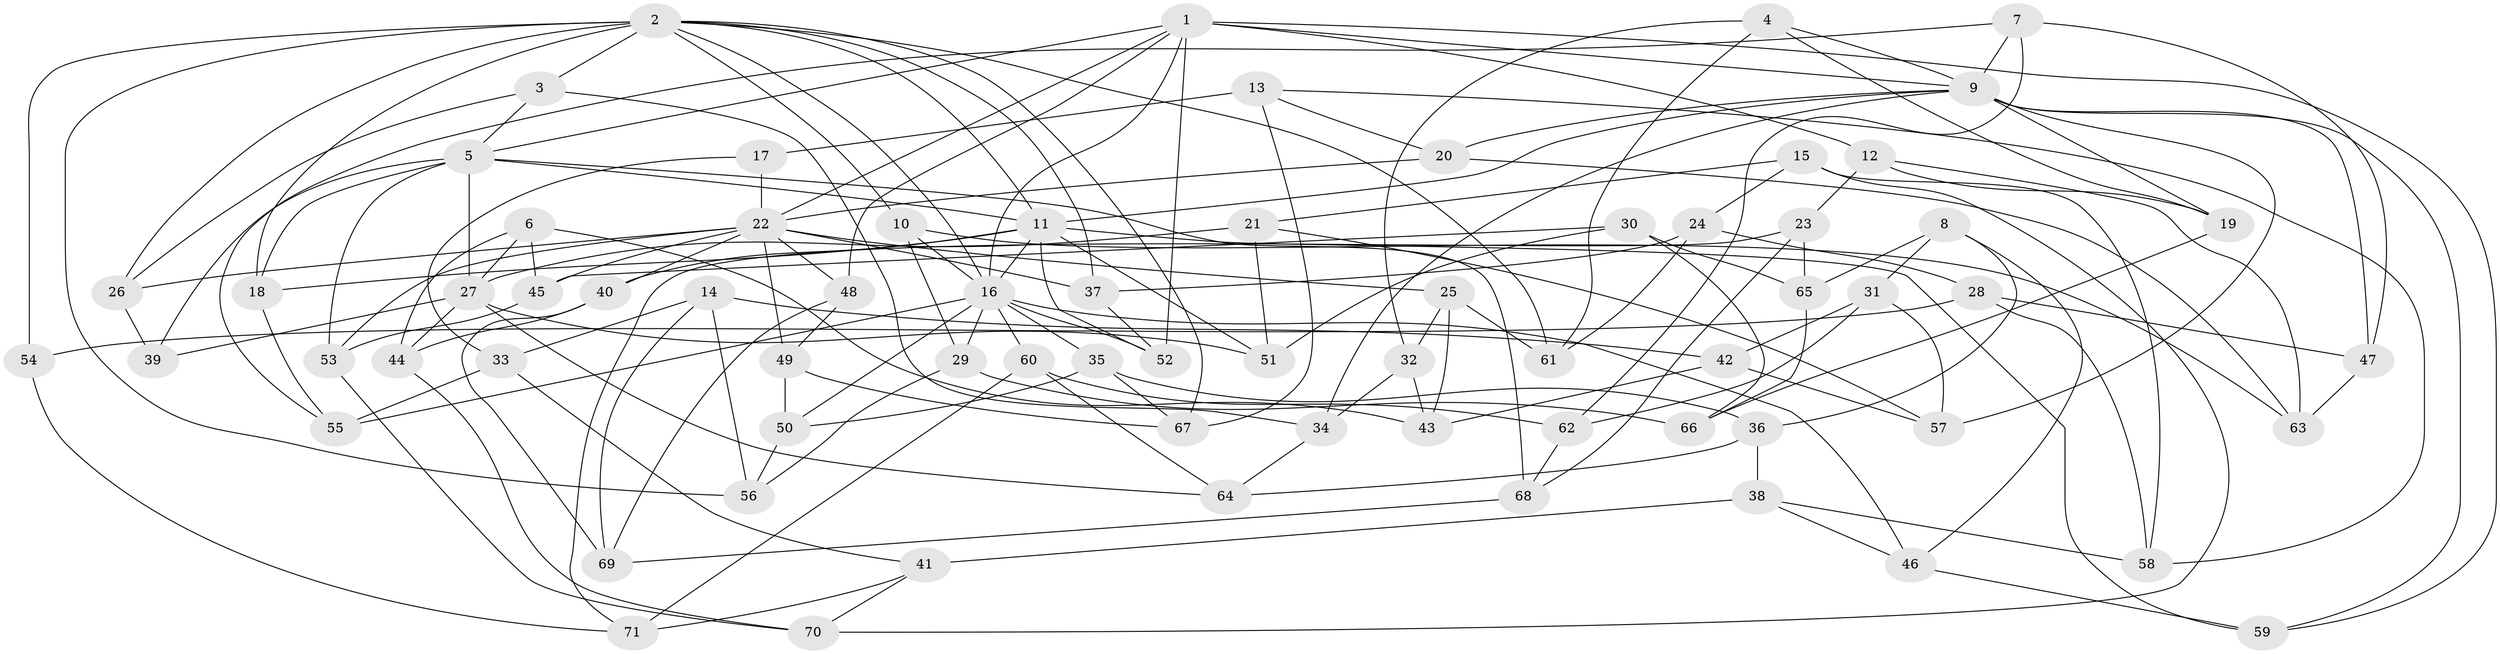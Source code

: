 // original degree distribution, {4: 1.0}
// Generated by graph-tools (version 1.1) at 2025/53/03/04/25 22:53:49]
// undirected, 71 vertices, 162 edges
graph export_dot {
  node [color=gray90,style=filled];
  1;
  2;
  3;
  4;
  5;
  6;
  7;
  8;
  9;
  10;
  11;
  12;
  13;
  14;
  15;
  16;
  17;
  18;
  19;
  20;
  21;
  22;
  23;
  24;
  25;
  26;
  27;
  28;
  29;
  30;
  31;
  32;
  33;
  34;
  35;
  36;
  37;
  38;
  39;
  40;
  41;
  42;
  43;
  44;
  45;
  46;
  47;
  48;
  49;
  50;
  51;
  52;
  53;
  54;
  55;
  56;
  57;
  58;
  59;
  60;
  61;
  62;
  63;
  64;
  65;
  66;
  67;
  68;
  69;
  70;
  71;
  1 -- 5 [weight=1.0];
  1 -- 9 [weight=1.0];
  1 -- 12 [weight=1.0];
  1 -- 16 [weight=1.0];
  1 -- 22 [weight=1.0];
  1 -- 48 [weight=1.0];
  1 -- 52 [weight=1.0];
  1 -- 59 [weight=1.0];
  2 -- 3 [weight=1.0];
  2 -- 10 [weight=1.0];
  2 -- 11 [weight=1.0];
  2 -- 16 [weight=1.0];
  2 -- 18 [weight=1.0];
  2 -- 26 [weight=1.0];
  2 -- 37 [weight=1.0];
  2 -- 54 [weight=2.0];
  2 -- 56 [weight=1.0];
  2 -- 61 [weight=1.0];
  2 -- 67 [weight=1.0];
  3 -- 5 [weight=1.0];
  3 -- 26 [weight=1.0];
  3 -- 34 [weight=1.0];
  4 -- 9 [weight=1.0];
  4 -- 19 [weight=1.0];
  4 -- 32 [weight=1.0];
  4 -- 61 [weight=1.0];
  5 -- 11 [weight=1.0];
  5 -- 18 [weight=1.0];
  5 -- 27 [weight=3.0];
  5 -- 39 [weight=1.0];
  5 -- 53 [weight=1.0];
  5 -- 68 [weight=1.0];
  6 -- 27 [weight=1.0];
  6 -- 43 [weight=1.0];
  6 -- 44 [weight=1.0];
  6 -- 45 [weight=1.0];
  7 -- 9 [weight=1.0];
  7 -- 47 [weight=1.0];
  7 -- 55 [weight=1.0];
  7 -- 62 [weight=1.0];
  8 -- 31 [weight=1.0];
  8 -- 36 [weight=1.0];
  8 -- 46 [weight=1.0];
  8 -- 65 [weight=1.0];
  9 -- 11 [weight=1.0];
  9 -- 19 [weight=1.0];
  9 -- 20 [weight=1.0];
  9 -- 34 [weight=1.0];
  9 -- 47 [weight=1.0];
  9 -- 57 [weight=1.0];
  9 -- 59 [weight=1.0];
  10 -- 16 [weight=1.0];
  10 -- 29 [weight=1.0];
  10 -- 63 [weight=1.0];
  11 -- 16 [weight=2.0];
  11 -- 18 [weight=1.0];
  11 -- 40 [weight=1.0];
  11 -- 51 [weight=1.0];
  11 -- 52 [weight=1.0];
  11 -- 59 [weight=1.0];
  12 -- 19 [weight=1.0];
  12 -- 23 [weight=1.0];
  12 -- 63 [weight=1.0];
  13 -- 17 [weight=1.0];
  13 -- 20 [weight=1.0];
  13 -- 58 [weight=1.0];
  13 -- 67 [weight=1.0];
  14 -- 33 [weight=1.0];
  14 -- 42 [weight=1.0];
  14 -- 56 [weight=1.0];
  14 -- 69 [weight=1.0];
  15 -- 21 [weight=1.0];
  15 -- 24 [weight=1.0];
  15 -- 58 [weight=1.0];
  15 -- 70 [weight=1.0];
  16 -- 29 [weight=1.0];
  16 -- 35 [weight=1.0];
  16 -- 46 [weight=1.0];
  16 -- 50 [weight=1.0];
  16 -- 52 [weight=1.0];
  16 -- 55 [weight=1.0];
  16 -- 60 [weight=1.0];
  17 -- 22 [weight=2.0];
  17 -- 33 [weight=1.0];
  18 -- 55 [weight=1.0];
  19 -- 66 [weight=1.0];
  20 -- 22 [weight=1.0];
  20 -- 63 [weight=1.0];
  21 -- 27 [weight=1.0];
  21 -- 51 [weight=1.0];
  21 -- 57 [weight=1.0];
  22 -- 25 [weight=1.0];
  22 -- 26 [weight=1.0];
  22 -- 37 [weight=1.0];
  22 -- 40 [weight=1.0];
  22 -- 45 [weight=1.0];
  22 -- 48 [weight=1.0];
  22 -- 49 [weight=1.0];
  22 -- 53 [weight=1.0];
  23 -- 65 [weight=1.0];
  23 -- 68 [weight=1.0];
  23 -- 71 [weight=1.0];
  24 -- 28 [weight=1.0];
  24 -- 37 [weight=1.0];
  24 -- 61 [weight=1.0];
  25 -- 32 [weight=1.0];
  25 -- 43 [weight=1.0];
  25 -- 61 [weight=1.0];
  26 -- 39 [weight=1.0];
  27 -- 39 [weight=2.0];
  27 -- 44 [weight=1.0];
  27 -- 51 [weight=1.0];
  27 -- 64 [weight=1.0];
  28 -- 47 [weight=1.0];
  28 -- 54 [weight=1.0];
  28 -- 58 [weight=1.0];
  29 -- 56 [weight=1.0];
  29 -- 66 [weight=1.0];
  30 -- 45 [weight=1.0];
  30 -- 51 [weight=1.0];
  30 -- 65 [weight=1.0];
  30 -- 66 [weight=1.0];
  31 -- 42 [weight=1.0];
  31 -- 57 [weight=1.0];
  31 -- 62 [weight=1.0];
  32 -- 34 [weight=1.0];
  32 -- 43 [weight=1.0];
  33 -- 41 [weight=1.0];
  33 -- 55 [weight=1.0];
  34 -- 64 [weight=1.0];
  35 -- 36 [weight=1.0];
  35 -- 50 [weight=1.0];
  35 -- 67 [weight=1.0];
  36 -- 38 [weight=1.0];
  36 -- 64 [weight=1.0];
  37 -- 52 [weight=1.0];
  38 -- 41 [weight=1.0];
  38 -- 46 [weight=1.0];
  38 -- 58 [weight=1.0];
  40 -- 44 [weight=1.0];
  40 -- 69 [weight=1.0];
  41 -- 70 [weight=1.0];
  41 -- 71 [weight=1.0];
  42 -- 43 [weight=1.0];
  42 -- 57 [weight=1.0];
  44 -- 70 [weight=1.0];
  45 -- 53 [weight=1.0];
  46 -- 59 [weight=1.0];
  47 -- 63 [weight=1.0];
  48 -- 49 [weight=1.0];
  48 -- 69 [weight=1.0];
  49 -- 50 [weight=1.0];
  49 -- 67 [weight=1.0];
  50 -- 56 [weight=1.0];
  53 -- 70 [weight=1.0];
  54 -- 71 [weight=1.0];
  60 -- 62 [weight=1.0];
  60 -- 64 [weight=1.0];
  60 -- 71 [weight=1.0];
  62 -- 68 [weight=1.0];
  65 -- 66 [weight=1.0];
  68 -- 69 [weight=1.0];
}
